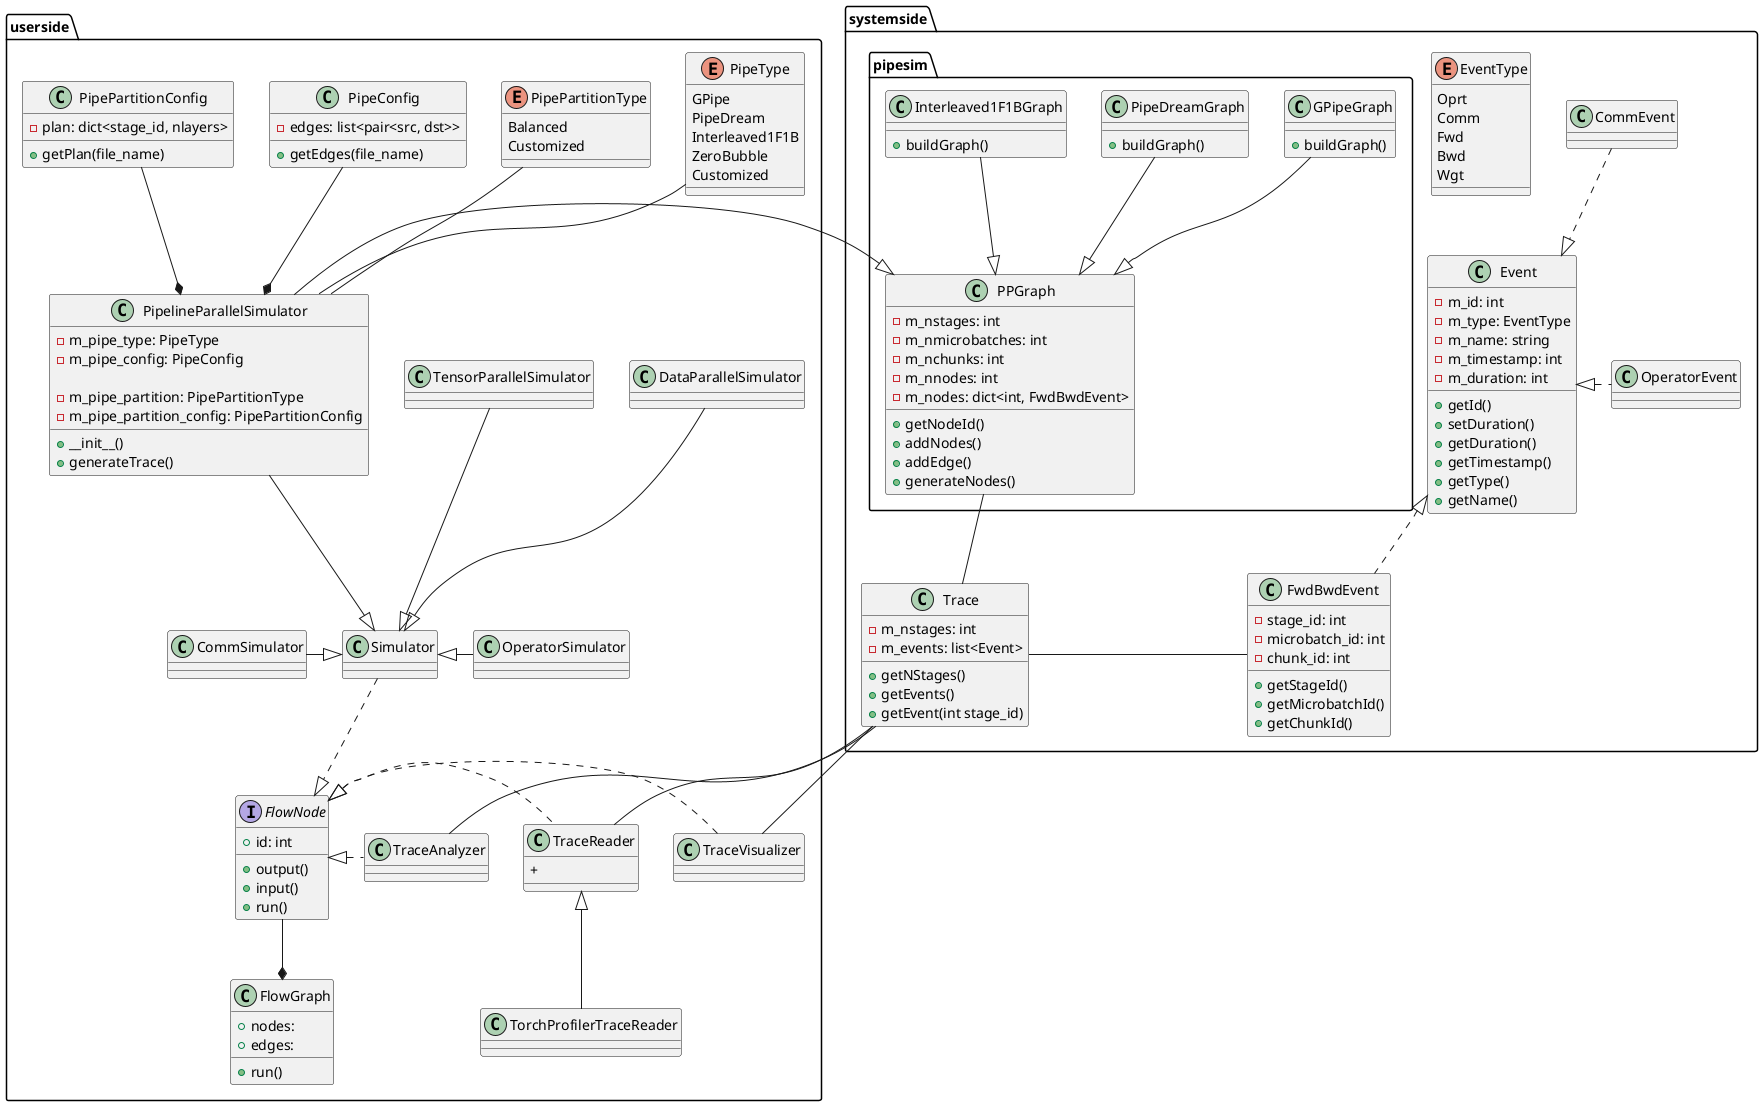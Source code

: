 @startuml

namespace userside{
    interface FlowNode{
        +id: int

        +output()
        +input()
        +run()
    }
    class FlowGraph{
        +nodes: 
        +edges:
        
        +run()

    }
    FlowNode --* FlowGraph 

    class TraceReader{
        +
    }

    class TraceAnalyzer{

    }

    class TraceVisualizer{}

    TraceReader .left.|> FlowNode
    TraceAnalyzer .left.|> FlowNode
    TraceVisualizer .right.|> FlowNode




    class TorchProfilerTraceReader{

    }

    TorchProfilerTraceReader -up-|> TraceReader


    class Simulator{}

    Simulator ..|> FlowNode

    class OperatorSimulator{}
    class CommSimulator{}
    class DataParallelSimulator{}
    class TensorParallelSimulator{}

    Enum PipeType{
        GPipe
        PipeDream
        Interleaved1F1B
        ZeroBubble
        Customized
    }

    Enum PipePartitionType{
        Balanced
        Customized
    }



    class PipeConfig{
        - edges: list<pair<src, dst>>

        + getEdges(file_name)
    }

    class PipePartitionConfig{
        - plan: dict<stage_id, nlayers>

        + getPlan(file_name)
    }

    class PipelineParallelSimulator{
        - m_pipe_type: PipeType
        - m_pipe_config: PipeConfig

        - m_pipe_partition: PipePartitionType
        - m_pipe_partition_config: PipePartitionConfig


        + __init__()
        + generateTrace()
    }

    PipeType -down- PipelineParallelSimulator
    PipeConfig -down-* PipelineParallelSimulator

    PipePartitionType -down- PipelineParallelSimulator
    PipePartitionConfig -down-* PipelineParallelSimulator



    OperatorSimulator -left-|> Simulator
    CommSimulator -right-|> Simulator
    DataParallelSimulator -down-|> Simulator
    TensorParallelSimulator -down-|> Simulator
    PipelineParallelSimulator -down-|> Simulator

}

namespace systemside{
    enum EventType{
        Oprt
        Comm
        Fwd
        Bwd
        Wgt
    }

    class Event{
        - m_id: int
        - m_type: EventType
        - m_name: string
        - m_timestamp: int
        - m_duration: int

        + getId()
        + setDuration()
        + getDuration()
        + getTimestamp()
        + getType()
        + getName()
    }

    class OperatorEvent{}

    class CommEvent{}

    class FwdBwdEvent{
        - stage_id: int 
        - microbatch_id: int
        - chunk_id: int

        + getStageId()
        + getMicrobatchId()
        + getChunkId()
    }

    OperatorEvent .left.|> Event
    CommEvent .down.|> Event
    FwdBwdEvent .up.|> Event

    class Trace{
        - m_nstages: int
        - m_events: list<Event>

        + getNStages()
        + getEvents()
        + getEvent(int stage_id)

    }

    Trace -right- FwdBwdEvent


    Trace -- TraceReader
    Trace - TraceVisualizer
    Trace - TraceAnalyzer

    namespace pipesim{

        '/ PPGraph: FwdBwdEvent -> Node, pipeline streams -> Graph /'
        class PPGraph{
            - m_nstages: int
            - m_nmicrobatches: int
            - m_nchunks: int
            - m_nnodes: int
            - m_nodes: dict<int, FwdBwdEvent>

            + getNodeId()
            + addNodes()
            + addEdge()
            + generateNodes()
        }

        class GPipeGraph{
            + buildGraph()
        }

        class PipeDreamGraph{
            + buildGraph()
        }

        class Interleaved1F1BGraph{
            + buildGraph()
        }
        
        GPipeGraph -down-|> PPGraph
        PipeDreamGraph -down-|> PPGraph
        Interleaved1F1BGraph -down-|> PPGraph


        PPGraph -down- Trace

    }
}

PipelineParallelSimulator -left-|> systemside.pipesim.PPGraph

@enduml